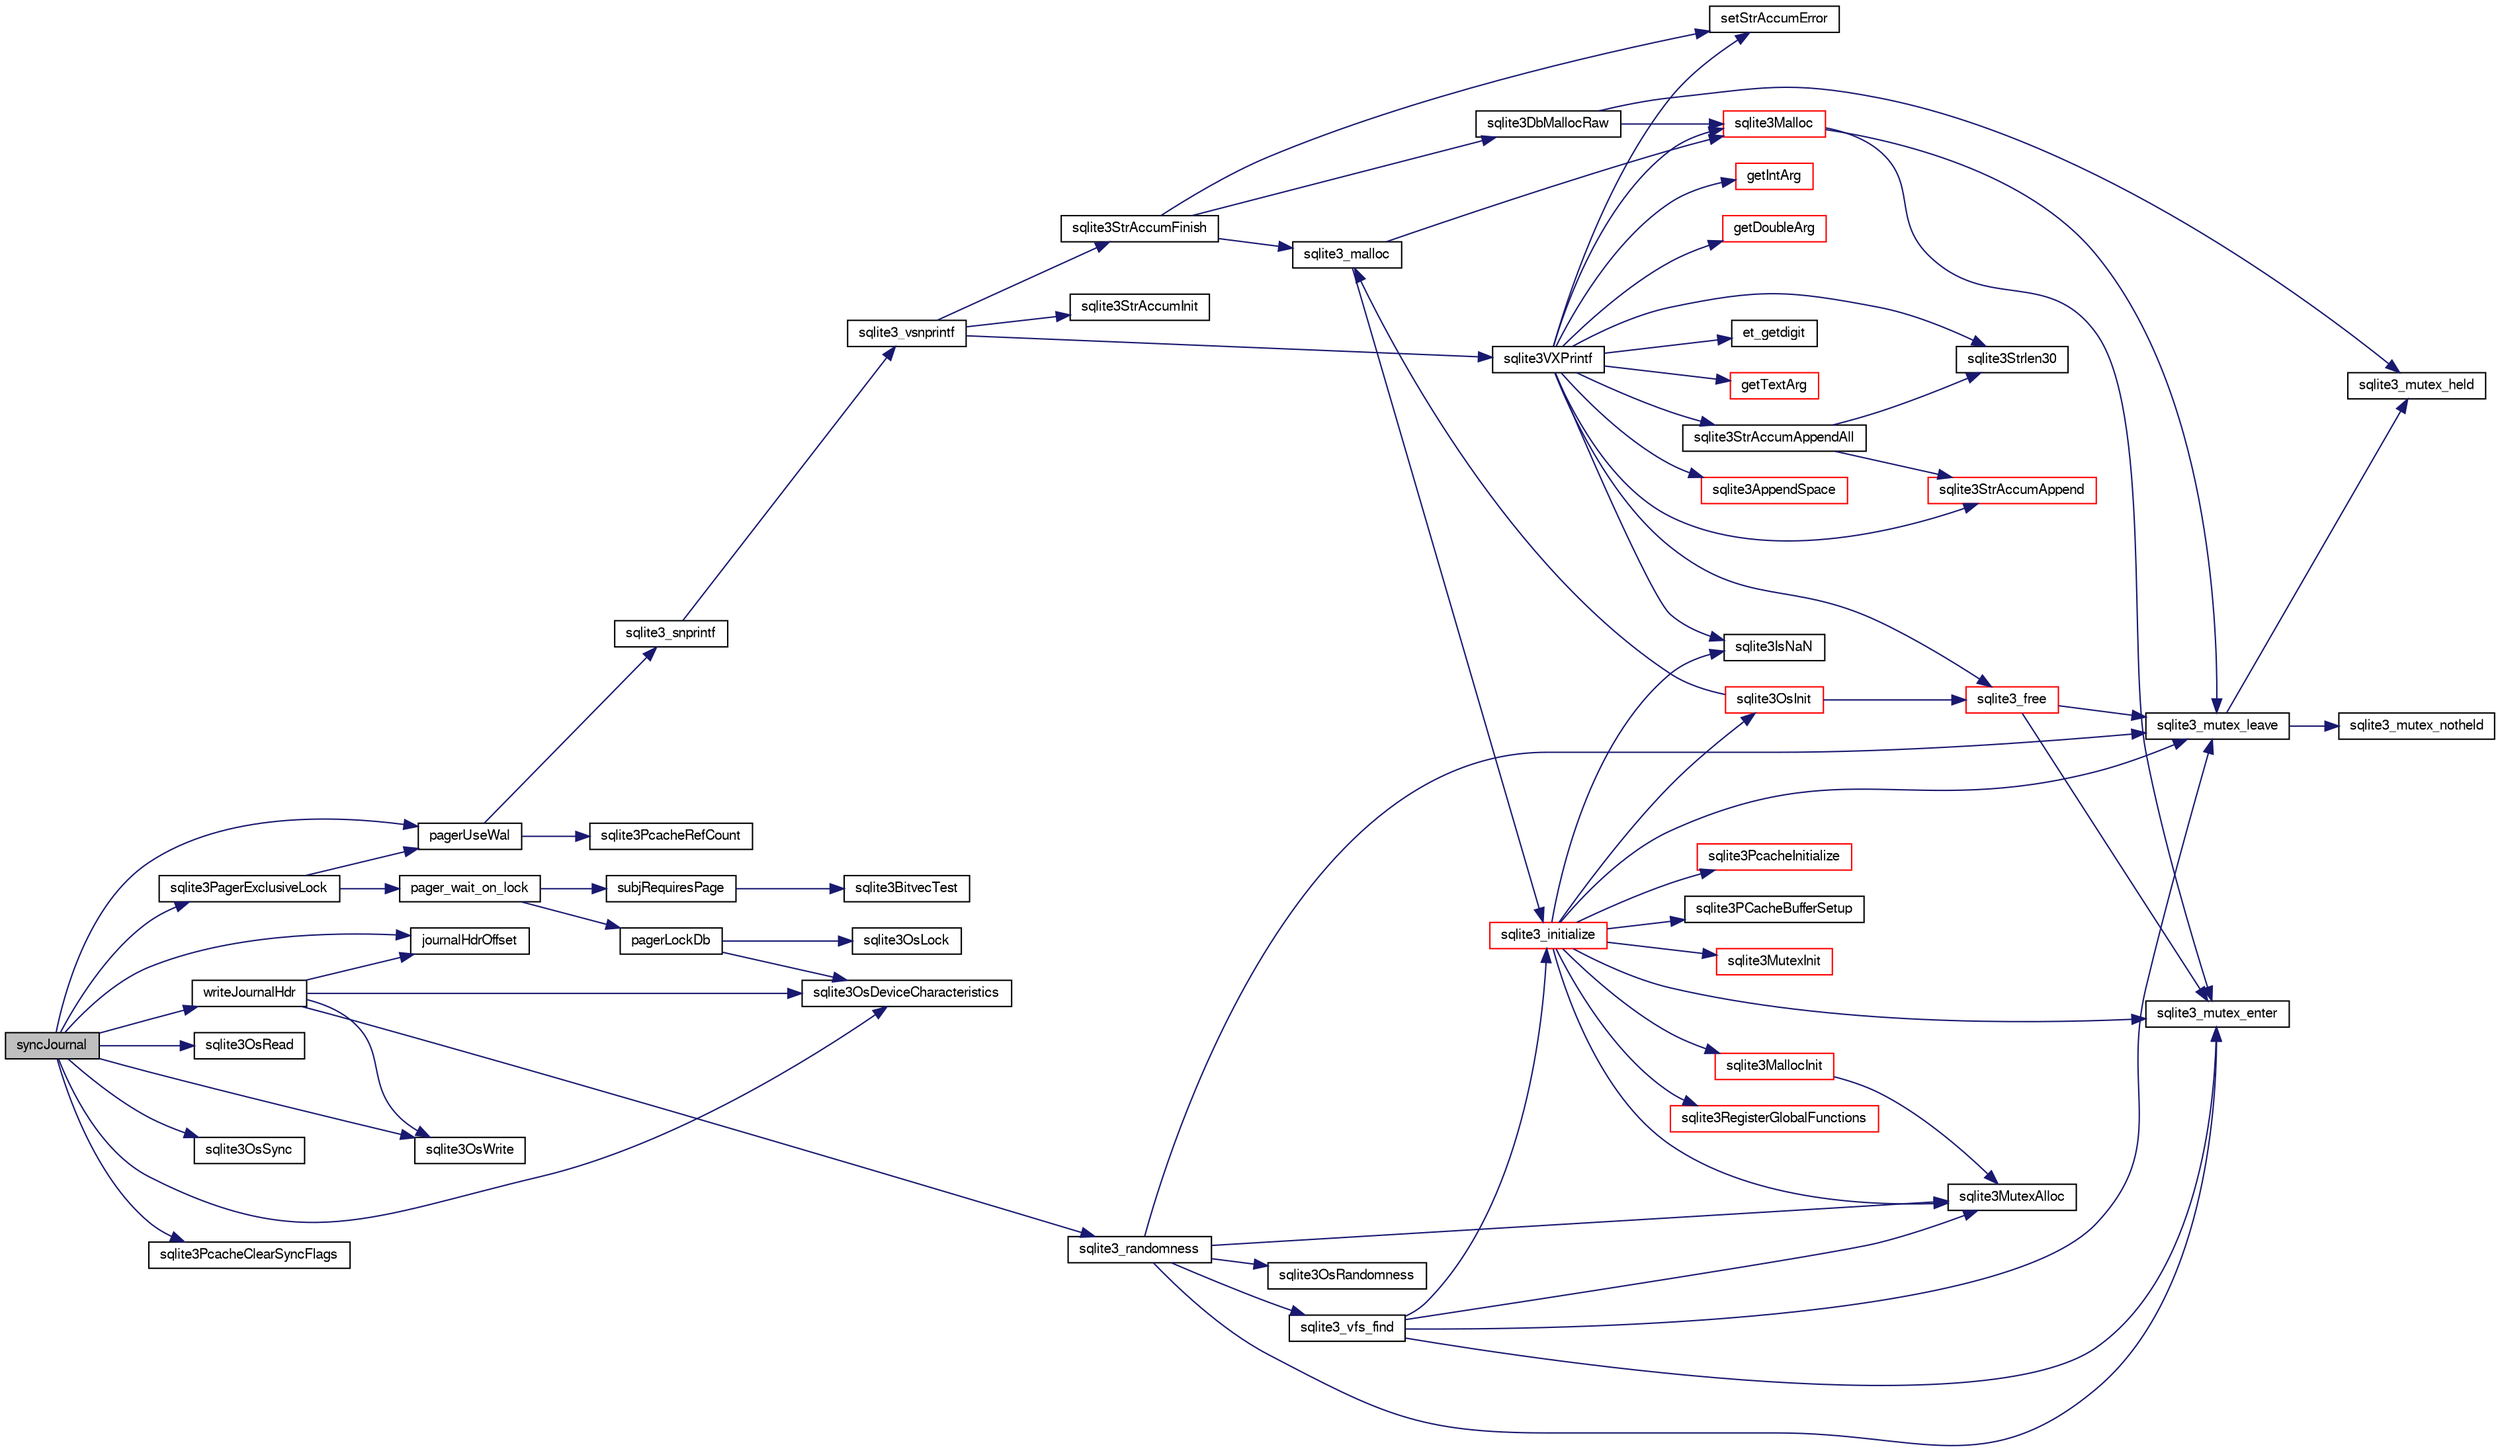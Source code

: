 digraph "syncJournal"
{
  edge [fontname="FreeSans",fontsize="10",labelfontname="FreeSans",labelfontsize="10"];
  node [fontname="FreeSans",fontsize="10",shape=record];
  rankdir="LR";
  Node836148 [label="syncJournal",height=0.2,width=0.4,color="black", fillcolor="grey75", style="filled", fontcolor="black"];
  Node836148 -> Node836149 [color="midnightblue",fontsize="10",style="solid",fontname="FreeSans"];
  Node836149 [label="pagerUseWal",height=0.2,width=0.4,color="black", fillcolor="white", style="filled",URL="$sqlite3_8c.html#a31def80bfe1de9284d635ba190a5eb68"];
  Node836149 -> Node836150 [color="midnightblue",fontsize="10",style="solid",fontname="FreeSans"];
  Node836150 [label="sqlite3PcacheRefCount",height=0.2,width=0.4,color="black", fillcolor="white", style="filled",URL="$sqlite3_8c.html#adee2536d23ec9628e0883ccab03b3429"];
  Node836149 -> Node836151 [color="midnightblue",fontsize="10",style="solid",fontname="FreeSans"];
  Node836151 [label="sqlite3_snprintf",height=0.2,width=0.4,color="black", fillcolor="white", style="filled",URL="$sqlite3_8c.html#aa2695a752e971577f5784122f2013c40"];
  Node836151 -> Node836152 [color="midnightblue",fontsize="10",style="solid",fontname="FreeSans"];
  Node836152 [label="sqlite3_vsnprintf",height=0.2,width=0.4,color="black", fillcolor="white", style="filled",URL="$sqlite3_8c.html#a0862c03aea71d62847e452aa655add42"];
  Node836152 -> Node836153 [color="midnightblue",fontsize="10",style="solid",fontname="FreeSans"];
  Node836153 [label="sqlite3StrAccumInit",height=0.2,width=0.4,color="black", fillcolor="white", style="filled",URL="$sqlite3_8c.html#aabf95e113b9d54d519cd15a56215f560"];
  Node836152 -> Node836154 [color="midnightblue",fontsize="10",style="solid",fontname="FreeSans"];
  Node836154 [label="sqlite3VXPrintf",height=0.2,width=0.4,color="black", fillcolor="white", style="filled",URL="$sqlite3_8c.html#a63c25806c9bd4a2b76f9a0eb232c6bde"];
  Node836154 -> Node836155 [color="midnightblue",fontsize="10",style="solid",fontname="FreeSans"];
  Node836155 [label="sqlite3StrAccumAppend",height=0.2,width=0.4,color="red", fillcolor="white", style="filled",URL="$sqlite3_8c.html#a56664fa33def33c5a5245b623441d5e0"];
  Node836154 -> Node836427 [color="midnightblue",fontsize="10",style="solid",fontname="FreeSans"];
  Node836427 [label="getIntArg",height=0.2,width=0.4,color="red", fillcolor="white", style="filled",URL="$sqlite3_8c.html#abff258963dbd9205fb299851a64c67be"];
  Node836154 -> Node836173 [color="midnightblue",fontsize="10",style="solid",fontname="FreeSans"];
  Node836173 [label="sqlite3Malloc",height=0.2,width=0.4,color="red", fillcolor="white", style="filled",URL="$sqlite3_8c.html#a361a2eaa846b1885f123abe46f5d8b2b"];
  Node836173 -> Node836167 [color="midnightblue",fontsize="10",style="solid",fontname="FreeSans"];
  Node836167 [label="sqlite3_mutex_enter",height=0.2,width=0.4,color="black", fillcolor="white", style="filled",URL="$sqlite3_8c.html#a1c12cde690bd89f104de5cbad12a6bf5"];
  Node836173 -> Node836169 [color="midnightblue",fontsize="10",style="solid",fontname="FreeSans"];
  Node836169 [label="sqlite3_mutex_leave",height=0.2,width=0.4,color="black", fillcolor="white", style="filled",URL="$sqlite3_8c.html#a5838d235601dbd3c1fa993555c6bcc93"];
  Node836169 -> Node836161 [color="midnightblue",fontsize="10",style="solid",fontname="FreeSans"];
  Node836161 [label="sqlite3_mutex_held",height=0.2,width=0.4,color="black", fillcolor="white", style="filled",URL="$sqlite3_8c.html#acf77da68932b6bc163c5e68547ecc3e7"];
  Node836169 -> Node836170 [color="midnightblue",fontsize="10",style="solid",fontname="FreeSans"];
  Node836170 [label="sqlite3_mutex_notheld",height=0.2,width=0.4,color="black", fillcolor="white", style="filled",URL="$sqlite3_8c.html#a83967c837c1c000d3b5adcfaa688f5dc"];
  Node836154 -> Node836158 [color="midnightblue",fontsize="10",style="solid",fontname="FreeSans"];
  Node836158 [label="setStrAccumError",height=0.2,width=0.4,color="black", fillcolor="white", style="filled",URL="$sqlite3_8c.html#a3dc479a1fc8ba1ab8edfe51f8a0b102c"];
  Node836154 -> Node836428 [color="midnightblue",fontsize="10",style="solid",fontname="FreeSans"];
  Node836428 [label="getDoubleArg",height=0.2,width=0.4,color="red", fillcolor="white", style="filled",URL="$sqlite3_8c.html#a1cf25120072c85bd261983b24c12c3d9"];
  Node836154 -> Node836320 [color="midnightblue",fontsize="10",style="solid",fontname="FreeSans"];
  Node836320 [label="sqlite3IsNaN",height=0.2,width=0.4,color="black", fillcolor="white", style="filled",URL="$sqlite3_8c.html#aed4d78203877c3486765ccbc7feebb50"];
  Node836154 -> Node836240 [color="midnightblue",fontsize="10",style="solid",fontname="FreeSans"];
  Node836240 [label="sqlite3Strlen30",height=0.2,width=0.4,color="black", fillcolor="white", style="filled",URL="$sqlite3_8c.html#a3dcd80ba41f1a308193dee74857b62a7"];
  Node836154 -> Node836429 [color="midnightblue",fontsize="10",style="solid",fontname="FreeSans"];
  Node836429 [label="et_getdigit",height=0.2,width=0.4,color="black", fillcolor="white", style="filled",URL="$sqlite3_8c.html#a40c5a308749ad07cc2397a53e081bff0"];
  Node836154 -> Node836430 [color="midnightblue",fontsize="10",style="solid",fontname="FreeSans"];
  Node836430 [label="getTextArg",height=0.2,width=0.4,color="red", fillcolor="white", style="filled",URL="$sqlite3_8c.html#afbb41850423ef20071cefaab0431e04d"];
  Node836154 -> Node836431 [color="midnightblue",fontsize="10",style="solid",fontname="FreeSans"];
  Node836431 [label="sqlite3StrAccumAppendAll",height=0.2,width=0.4,color="black", fillcolor="white", style="filled",URL="$sqlite3_8c.html#acaf8f3e4f99a3c3a4a77e9c987547289"];
  Node836431 -> Node836155 [color="midnightblue",fontsize="10",style="solid",fontname="FreeSans"];
  Node836431 -> Node836240 [color="midnightblue",fontsize="10",style="solid",fontname="FreeSans"];
  Node836154 -> Node836432 [color="midnightblue",fontsize="10",style="solid",fontname="FreeSans"];
  Node836432 [label="sqlite3AppendSpace",height=0.2,width=0.4,color="red", fillcolor="white", style="filled",URL="$sqlite3_8c.html#aefd38a5afc0020d4a93855c3ee7c63a8"];
  Node836154 -> Node836166 [color="midnightblue",fontsize="10",style="solid",fontname="FreeSans"];
  Node836166 [label="sqlite3_free",height=0.2,width=0.4,color="red", fillcolor="white", style="filled",URL="$sqlite3_8c.html#a6552349e36a8a691af5487999ab09519"];
  Node836166 -> Node836167 [color="midnightblue",fontsize="10",style="solid",fontname="FreeSans"];
  Node836166 -> Node836169 [color="midnightblue",fontsize="10",style="solid",fontname="FreeSans"];
  Node836152 -> Node836204 [color="midnightblue",fontsize="10",style="solid",fontname="FreeSans"];
  Node836204 [label="sqlite3StrAccumFinish",height=0.2,width=0.4,color="black", fillcolor="white", style="filled",URL="$sqlite3_8c.html#adb7f26b10ac1b847db6f000ef4c2e2ba"];
  Node836204 -> Node836172 [color="midnightblue",fontsize="10",style="solid",fontname="FreeSans"];
  Node836172 [label="sqlite3DbMallocRaw",height=0.2,width=0.4,color="black", fillcolor="white", style="filled",URL="$sqlite3_8c.html#abbe8be0cf7175e11ddc3e2218fad924e"];
  Node836172 -> Node836161 [color="midnightblue",fontsize="10",style="solid",fontname="FreeSans"];
  Node836172 -> Node836173 [color="midnightblue",fontsize="10",style="solid",fontname="FreeSans"];
  Node836204 -> Node836205 [color="midnightblue",fontsize="10",style="solid",fontname="FreeSans"];
  Node836205 [label="sqlite3_malloc",height=0.2,width=0.4,color="black", fillcolor="white", style="filled",URL="$sqlite3_8c.html#ac79dba55fc32b6a840cf5a9769bce7cd"];
  Node836205 -> Node836179 [color="midnightblue",fontsize="10",style="solid",fontname="FreeSans"];
  Node836179 [label="sqlite3_initialize",height=0.2,width=0.4,color="red", fillcolor="white", style="filled",URL="$sqlite3_8c.html#ab0c0ee2d5d4cf8b28e9572296a8861df"];
  Node836179 -> Node836180 [color="midnightblue",fontsize="10",style="solid",fontname="FreeSans"];
  Node836180 [label="sqlite3MutexInit",height=0.2,width=0.4,color="red", fillcolor="white", style="filled",URL="$sqlite3_8c.html#a7906afcdd1cdb3d0007eb932398a1158"];
  Node836179 -> Node836198 [color="midnightblue",fontsize="10",style="solid",fontname="FreeSans"];
  Node836198 [label="sqlite3MutexAlloc",height=0.2,width=0.4,color="black", fillcolor="white", style="filled",URL="$sqlite3_8c.html#a0e3f432ee581f6876b590e7ad7e84e19"];
  Node836179 -> Node836167 [color="midnightblue",fontsize="10",style="solid",fontname="FreeSans"];
  Node836179 -> Node836199 [color="midnightblue",fontsize="10",style="solid",fontname="FreeSans"];
  Node836199 [label="sqlite3MallocInit",height=0.2,width=0.4,color="red", fillcolor="white", style="filled",URL="$sqlite3_8c.html#a9e06f9e7cad0d83ce80ab493c9533552"];
  Node836199 -> Node836198 [color="midnightblue",fontsize="10",style="solid",fontname="FreeSans"];
  Node836179 -> Node836169 [color="midnightblue",fontsize="10",style="solid",fontname="FreeSans"];
  Node836179 -> Node836242 [color="midnightblue",fontsize="10",style="solid",fontname="FreeSans"];
  Node836242 [label="sqlite3RegisterGlobalFunctions",height=0.2,width=0.4,color="red", fillcolor="white", style="filled",URL="$sqlite3_8c.html#a9f75bd111010f29e1b8d74344473c4ec"];
  Node836179 -> Node836420 [color="midnightblue",fontsize="10",style="solid",fontname="FreeSans"];
  Node836420 [label="sqlite3PcacheInitialize",height=0.2,width=0.4,color="red", fillcolor="white", style="filled",URL="$sqlite3_8c.html#a2902c61ddc88bea002c4d69fe4052b1f"];
  Node836179 -> Node836421 [color="midnightblue",fontsize="10",style="solid",fontname="FreeSans"];
  Node836421 [label="sqlite3OsInit",height=0.2,width=0.4,color="red", fillcolor="white", style="filled",URL="$sqlite3_8c.html#afeaa886fe1ca086a30fd278b1d069762"];
  Node836421 -> Node836205 [color="midnightblue",fontsize="10",style="solid",fontname="FreeSans"];
  Node836421 -> Node836166 [color="midnightblue",fontsize="10",style="solid",fontname="FreeSans"];
  Node836179 -> Node836425 [color="midnightblue",fontsize="10",style="solid",fontname="FreeSans"];
  Node836425 [label="sqlite3PCacheBufferSetup",height=0.2,width=0.4,color="black", fillcolor="white", style="filled",URL="$sqlite3_8c.html#ad18a1eebefdfbc4254f473f7b0101937"];
  Node836179 -> Node836320 [color="midnightblue",fontsize="10",style="solid",fontname="FreeSans"];
  Node836205 -> Node836173 [color="midnightblue",fontsize="10",style="solid",fontname="FreeSans"];
  Node836204 -> Node836158 [color="midnightblue",fontsize="10",style="solid",fontname="FreeSans"];
  Node836148 -> Node836433 [color="midnightblue",fontsize="10",style="solid",fontname="FreeSans"];
  Node836433 [label="sqlite3PagerExclusiveLock",height=0.2,width=0.4,color="black", fillcolor="white", style="filled",URL="$sqlite3_8c.html#a8fe341ad82f247586f5a357fdbdb2a11"];
  Node836433 -> Node836149 [color="midnightblue",fontsize="10",style="solid",fontname="FreeSans"];
  Node836433 -> Node836434 [color="midnightblue",fontsize="10",style="solid",fontname="FreeSans"];
  Node836434 [label="pager_wait_on_lock",height=0.2,width=0.4,color="black", fillcolor="white", style="filled",URL="$sqlite3_8c.html#a181fa0432ae1cc12a783f8a11ea2021f"];
  Node836434 -> Node836435 [color="midnightblue",fontsize="10",style="solid",fontname="FreeSans"];
  Node836435 [label="pagerLockDb",height=0.2,width=0.4,color="black", fillcolor="white", style="filled",URL="$sqlite3_8c.html#a667bdac69bf20203e45cd8e899790bcc"];
  Node836435 -> Node836436 [color="midnightblue",fontsize="10",style="solid",fontname="FreeSans"];
  Node836436 [label="sqlite3OsLock",height=0.2,width=0.4,color="black", fillcolor="white", style="filled",URL="$sqlite3_8c.html#ae224ca9067bc3e682180d0ecc1cd2206"];
  Node836435 -> Node836437 [color="midnightblue",fontsize="10",style="solid",fontname="FreeSans"];
  Node836437 [label="sqlite3OsDeviceCharacteristics",height=0.2,width=0.4,color="black", fillcolor="white", style="filled",URL="$sqlite3_8c.html#a251e030ce1bd2e552bc2dd66b1ac36d0"];
  Node836434 -> Node836438 [color="midnightblue",fontsize="10",style="solid",fontname="FreeSans"];
  Node836438 [label="subjRequiresPage",height=0.2,width=0.4,color="black", fillcolor="white", style="filled",URL="$sqlite3_8c.html#a8c8d460aa8cc7cb907b2e04844aaba86"];
  Node836438 -> Node836439 [color="midnightblue",fontsize="10",style="solid",fontname="FreeSans"];
  Node836439 [label="sqlite3BitvecTest",height=0.2,width=0.4,color="black", fillcolor="white", style="filled",URL="$sqlite3_8c.html#ab08693a5ff8d1b759eb50dc307ee910f"];
  Node836148 -> Node836437 [color="midnightblue",fontsize="10",style="solid",fontname="FreeSans"];
  Node836148 -> Node836440 [color="midnightblue",fontsize="10",style="solid",fontname="FreeSans"];
  Node836440 [label="journalHdrOffset",height=0.2,width=0.4,color="black", fillcolor="white", style="filled",URL="$sqlite3_8c.html#ade39a2ad6c5f6511b13e92c024e83888"];
  Node836148 -> Node836441 [color="midnightblue",fontsize="10",style="solid",fontname="FreeSans"];
  Node836441 [label="sqlite3OsRead",height=0.2,width=0.4,color="black", fillcolor="white", style="filled",URL="$sqlite3_8c.html#a98ef6b5ed82299d2efc0b5f9e41c877d"];
  Node836148 -> Node836442 [color="midnightblue",fontsize="10",style="solid",fontname="FreeSans"];
  Node836442 [label="sqlite3OsWrite",height=0.2,width=0.4,color="black", fillcolor="white", style="filled",URL="$sqlite3_8c.html#a1eea7ec327af84c05b4dd4cc075a537f"];
  Node836148 -> Node836443 [color="midnightblue",fontsize="10",style="solid",fontname="FreeSans"];
  Node836443 [label="sqlite3OsSync",height=0.2,width=0.4,color="black", fillcolor="white", style="filled",URL="$sqlite3_8c.html#a3f01629ca3b49854944cecdd14dc3358"];
  Node836148 -> Node836444 [color="midnightblue",fontsize="10",style="solid",fontname="FreeSans"];
  Node836444 [label="writeJournalHdr",height=0.2,width=0.4,color="black", fillcolor="white", style="filled",URL="$sqlite3_8c.html#a0b0a4fa9c3fe997aaa565b1e438acca7"];
  Node836444 -> Node836440 [color="midnightblue",fontsize="10",style="solid",fontname="FreeSans"];
  Node836444 -> Node836437 [color="midnightblue",fontsize="10",style="solid",fontname="FreeSans"];
  Node836444 -> Node836328 [color="midnightblue",fontsize="10",style="solid",fontname="FreeSans"];
  Node836328 [label="sqlite3_randomness",height=0.2,width=0.4,color="black", fillcolor="white", style="filled",URL="$sqlite3_8c.html#aa452ad88657d4606e137b09c4e9315c7"];
  Node836328 -> Node836198 [color="midnightblue",fontsize="10",style="solid",fontname="FreeSans"];
  Node836328 -> Node836167 [color="midnightblue",fontsize="10",style="solid",fontname="FreeSans"];
  Node836328 -> Node836169 [color="midnightblue",fontsize="10",style="solid",fontname="FreeSans"];
  Node836328 -> Node836329 [color="midnightblue",fontsize="10",style="solid",fontname="FreeSans"];
  Node836329 [label="sqlite3OsRandomness",height=0.2,width=0.4,color="black", fillcolor="white", style="filled",URL="$sqlite3_8c.html#a52a1d01825b7a8a222227bcd0b68d88d"];
  Node836328 -> Node836330 [color="midnightblue",fontsize="10",style="solid",fontname="FreeSans"];
  Node836330 [label="sqlite3_vfs_find",height=0.2,width=0.4,color="black", fillcolor="white", style="filled",URL="$sqlite3_8c.html#a009b28f3d275077f7bb7f3ef37de6095"];
  Node836330 -> Node836179 [color="midnightblue",fontsize="10",style="solid",fontname="FreeSans"];
  Node836330 -> Node836198 [color="midnightblue",fontsize="10",style="solid",fontname="FreeSans"];
  Node836330 -> Node836167 [color="midnightblue",fontsize="10",style="solid",fontname="FreeSans"];
  Node836330 -> Node836169 [color="midnightblue",fontsize="10",style="solid",fontname="FreeSans"];
  Node836444 -> Node836442 [color="midnightblue",fontsize="10",style="solid",fontname="FreeSans"];
  Node836148 -> Node836445 [color="midnightblue",fontsize="10",style="solid",fontname="FreeSans"];
  Node836445 [label="sqlite3PcacheClearSyncFlags",height=0.2,width=0.4,color="black", fillcolor="white", style="filled",URL="$sqlite3_8c.html#aa4bfb9fa6d719b93d58d33a2ed624624"];
}
